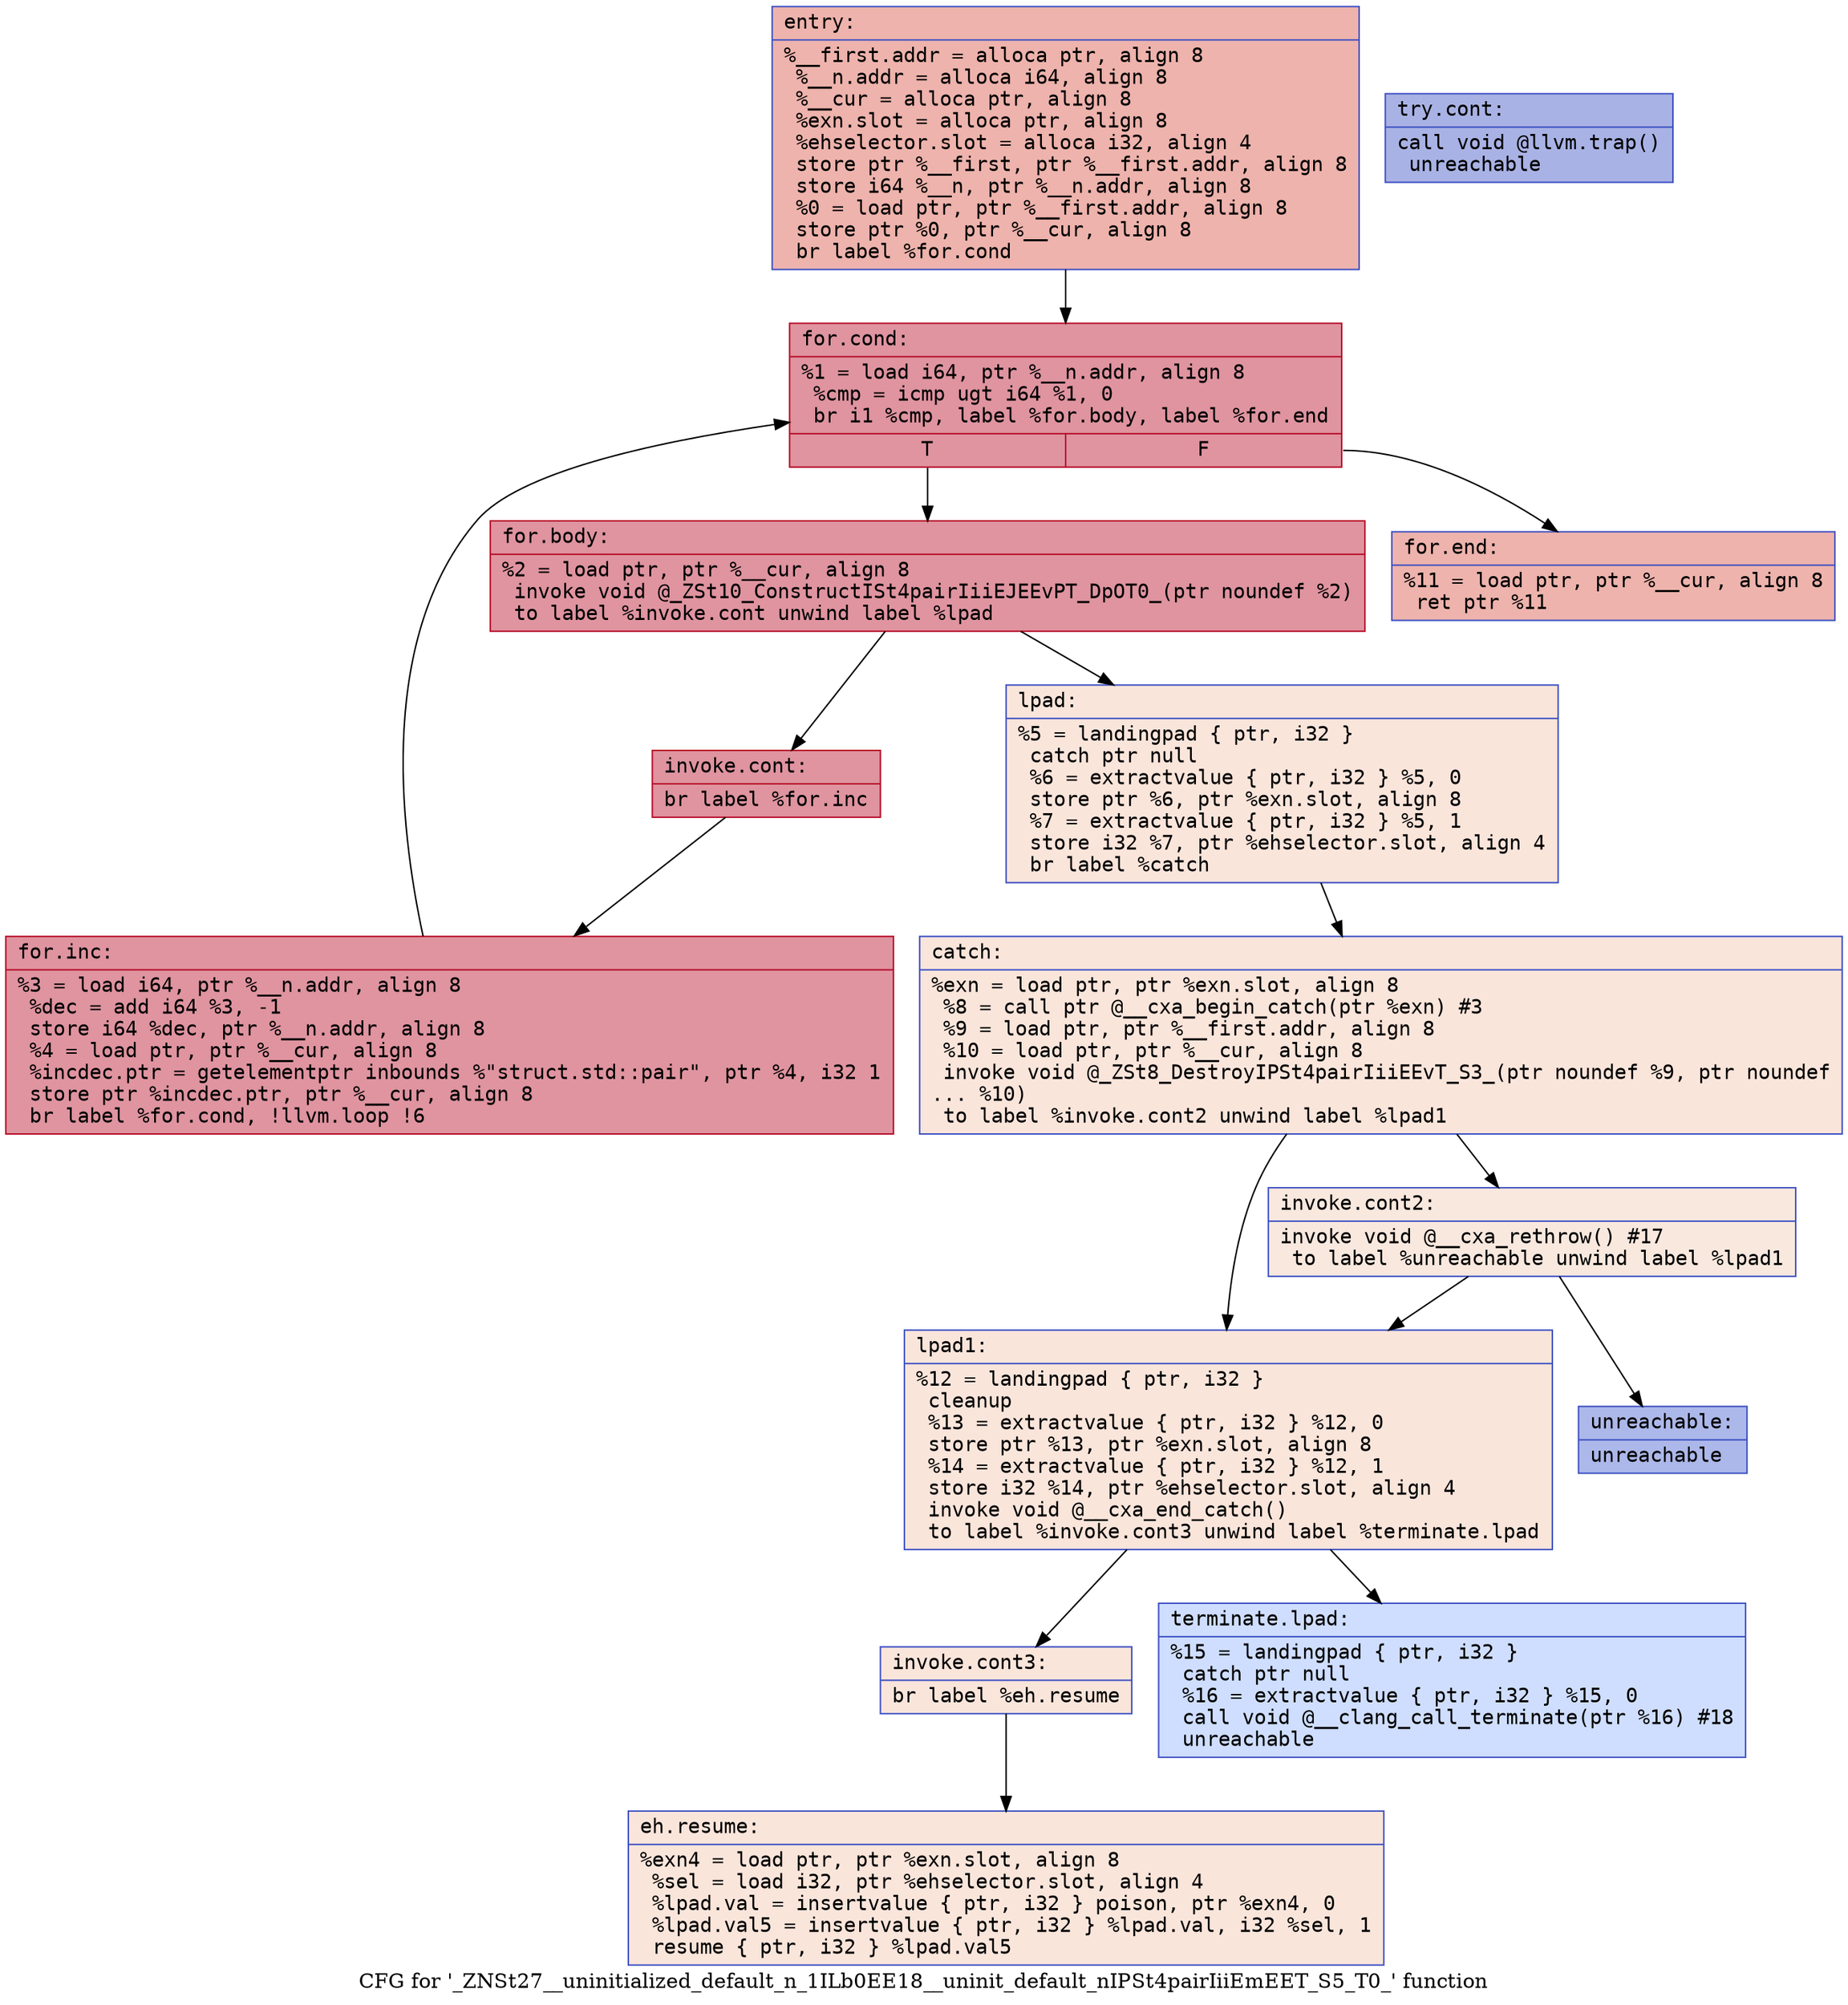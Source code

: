 digraph "CFG for '_ZNSt27__uninitialized_default_n_1ILb0EE18__uninit_default_nIPSt4pairIiiEmEET_S5_T0_' function" {
	label="CFG for '_ZNSt27__uninitialized_default_n_1ILb0EE18__uninit_default_nIPSt4pairIiiEmEET_S5_T0_' function";

	Node0x56307d7213d0 [shape=record,color="#3d50c3ff", style=filled, fillcolor="#d6524470" fontname="Courier",label="{entry:\l|  %__first.addr = alloca ptr, align 8\l  %__n.addr = alloca i64, align 8\l  %__cur = alloca ptr, align 8\l  %exn.slot = alloca ptr, align 8\l  %ehselector.slot = alloca i32, align 4\l  store ptr %__first, ptr %__first.addr, align 8\l  store i64 %__n, ptr %__n.addr, align 8\l  %0 = load ptr, ptr %__first.addr, align 8\l  store ptr %0, ptr %__cur, align 8\l  br label %for.cond\l}"];
	Node0x56307d7213d0 -> Node0x56307d721910[tooltip="entry -> for.cond\nProbability 100.00%" ];
	Node0x56307d721910 [shape=record,color="#b70d28ff", style=filled, fillcolor="#b70d2870" fontname="Courier",label="{for.cond:\l|  %1 = load i64, ptr %__n.addr, align 8\l  %cmp = icmp ugt i64 %1, 0\l  br i1 %cmp, label %for.body, label %for.end\l|{<s0>T|<s1>F}}"];
	Node0x56307d721910:s0 -> Node0x56307d721b30[tooltip="for.cond -> for.body\nProbability 96.88%" ];
	Node0x56307d721910:s1 -> Node0x56307d721bb0[tooltip="for.cond -> for.end\nProbability 3.12%" ];
	Node0x56307d721b30 [shape=record,color="#b70d28ff", style=filled, fillcolor="#b70d2870" fontname="Courier",label="{for.body:\l|  %2 = load ptr, ptr %__cur, align 8\l  invoke void @_ZSt10_ConstructISt4pairIiiEJEEvPT_DpOT0_(ptr noundef %2)\l          to label %invoke.cont unwind label %lpad\l}"];
	Node0x56307d721b30 -> Node0x56307d721d50[tooltip="for.body -> invoke.cont\nProbability 100.00%" ];
	Node0x56307d721b30 -> Node0x56307d721f70[tooltip="for.body -> lpad\nProbability 0.00%" ];
	Node0x56307d721d50 [shape=record,color="#b70d28ff", style=filled, fillcolor="#b70d2870" fontname="Courier",label="{invoke.cont:\l|  br label %for.inc\l}"];
	Node0x56307d721d50 -> Node0x56307d722130[tooltip="invoke.cont -> for.inc\nProbability 100.00%" ];
	Node0x56307d722130 [shape=record,color="#b70d28ff", style=filled, fillcolor="#b70d2870" fontname="Courier",label="{for.inc:\l|  %3 = load i64, ptr %__n.addr, align 8\l  %dec = add i64 %3, -1\l  store i64 %dec, ptr %__n.addr, align 8\l  %4 = load ptr, ptr %__cur, align 8\l  %incdec.ptr = getelementptr inbounds %\"struct.std::pair\", ptr %4, i32 1\l  store ptr %incdec.ptr, ptr %__cur, align 8\l  br label %for.cond, !llvm.loop !6\l}"];
	Node0x56307d722130 -> Node0x56307d721910[tooltip="for.inc -> for.cond\nProbability 100.00%" ];
	Node0x56307d721f70 [shape=record,color="#3d50c3ff", style=filled, fillcolor="#f4c5ad70" fontname="Courier",label="{lpad:\l|  %5 = landingpad \{ ptr, i32 \}\l          catch ptr null\l  %6 = extractvalue \{ ptr, i32 \} %5, 0\l  store ptr %6, ptr %exn.slot, align 8\l  %7 = extractvalue \{ ptr, i32 \} %5, 1\l  store i32 %7, ptr %ehselector.slot, align 4\l  br label %catch\l}"];
	Node0x56307d721f70 -> Node0x56307d7229b0[tooltip="lpad -> catch\nProbability 100.00%" ];
	Node0x56307d7229b0 [shape=record,color="#3d50c3ff", style=filled, fillcolor="#f4c5ad70" fontname="Courier",label="{catch:\l|  %exn = load ptr, ptr %exn.slot, align 8\l  %8 = call ptr @__cxa_begin_catch(ptr %exn) #3\l  %9 = load ptr, ptr %__first.addr, align 8\l  %10 = load ptr, ptr %__cur, align 8\l  invoke void @_ZSt8_DestroyIPSt4pairIiiEEvT_S3_(ptr noundef %9, ptr noundef\l... %10)\l          to label %invoke.cont2 unwind label %lpad1\l}"];
	Node0x56307d7229b0 -> Node0x56307d722d70[tooltip="catch -> invoke.cont2\nProbability 50.00%" ];
	Node0x56307d7229b0 -> Node0x56307d722dc0[tooltip="catch -> lpad1\nProbability 50.00%" ];
	Node0x56307d722d70 [shape=record,color="#3d50c3ff", style=filled, fillcolor="#f2cab570" fontname="Courier",label="{invoke.cont2:\l|  invoke void @__cxa_rethrow() #17\l          to label %unreachable unwind label %lpad1\l}"];
	Node0x56307d722d70 -> Node0x56307d723110[tooltip="invoke.cont2 -> unreachable\nProbability 0.00%" ];
	Node0x56307d722d70 -> Node0x56307d722dc0[tooltip="invoke.cont2 -> lpad1\nProbability 100.00%" ];
	Node0x56307d721bb0 [shape=record,color="#3d50c3ff", style=filled, fillcolor="#d6524470" fontname="Courier",label="{for.end:\l|  %11 = load ptr, ptr %__cur, align 8\l  ret ptr %11\l}"];
	Node0x56307d722dc0 [shape=record,color="#3d50c3ff", style=filled, fillcolor="#f4c5ad70" fontname="Courier",label="{lpad1:\l|  %12 = landingpad \{ ptr, i32 \}\l          cleanup\l  %13 = extractvalue \{ ptr, i32 \} %12, 0\l  store ptr %13, ptr %exn.slot, align 8\l  %14 = extractvalue \{ ptr, i32 \} %12, 1\l  store i32 %14, ptr %ehselector.slot, align 4\l  invoke void @__cxa_end_catch()\l          to label %invoke.cont3 unwind label %terminate.lpad\l}"];
	Node0x56307d722dc0 -> Node0x56307d7235f0[tooltip="lpad1 -> invoke.cont3\nProbability 100.00%" ];
	Node0x56307d722dc0 -> Node0x56307d723640[tooltip="lpad1 -> terminate.lpad\nProbability 0.00%" ];
	Node0x56307d7235f0 [shape=record,color="#3d50c3ff", style=filled, fillcolor="#f4c5ad70" fontname="Courier",label="{invoke.cont3:\l|  br label %eh.resume\l}"];
	Node0x56307d7235f0 -> Node0x56307d723860[tooltip="invoke.cont3 -> eh.resume\nProbability 100.00%" ];
	Node0x56307d721e40 [shape=record,color="#3d50c3ff", style=filled, fillcolor="#3d50c370" fontname="Courier",label="{try.cont:\l|  call void @llvm.trap()\l  unreachable\l}"];
	Node0x56307d723860 [shape=record,color="#3d50c3ff", style=filled, fillcolor="#f4c5ad70" fontname="Courier",label="{eh.resume:\l|  %exn4 = load ptr, ptr %exn.slot, align 8\l  %sel = load i32, ptr %ehselector.slot, align 4\l  %lpad.val = insertvalue \{ ptr, i32 \} poison, ptr %exn4, 0\l  %lpad.val5 = insertvalue \{ ptr, i32 \} %lpad.val, i32 %sel, 1\l  resume \{ ptr, i32 \} %lpad.val5\l}"];
	Node0x56307d723640 [shape=record,color="#3d50c3ff", style=filled, fillcolor="#93b5fe70" fontname="Courier",label="{terminate.lpad:\l|  %15 = landingpad \{ ptr, i32 \}\l          catch ptr null\l  %16 = extractvalue \{ ptr, i32 \} %15, 0\l  call void @__clang_call_terminate(ptr %16) #18\l  unreachable\l}"];
	Node0x56307d723110 [shape=record,color="#3d50c3ff", style=filled, fillcolor="#465ecf70" fontname="Courier",label="{unreachable:\l|  unreachable\l}"];
}
